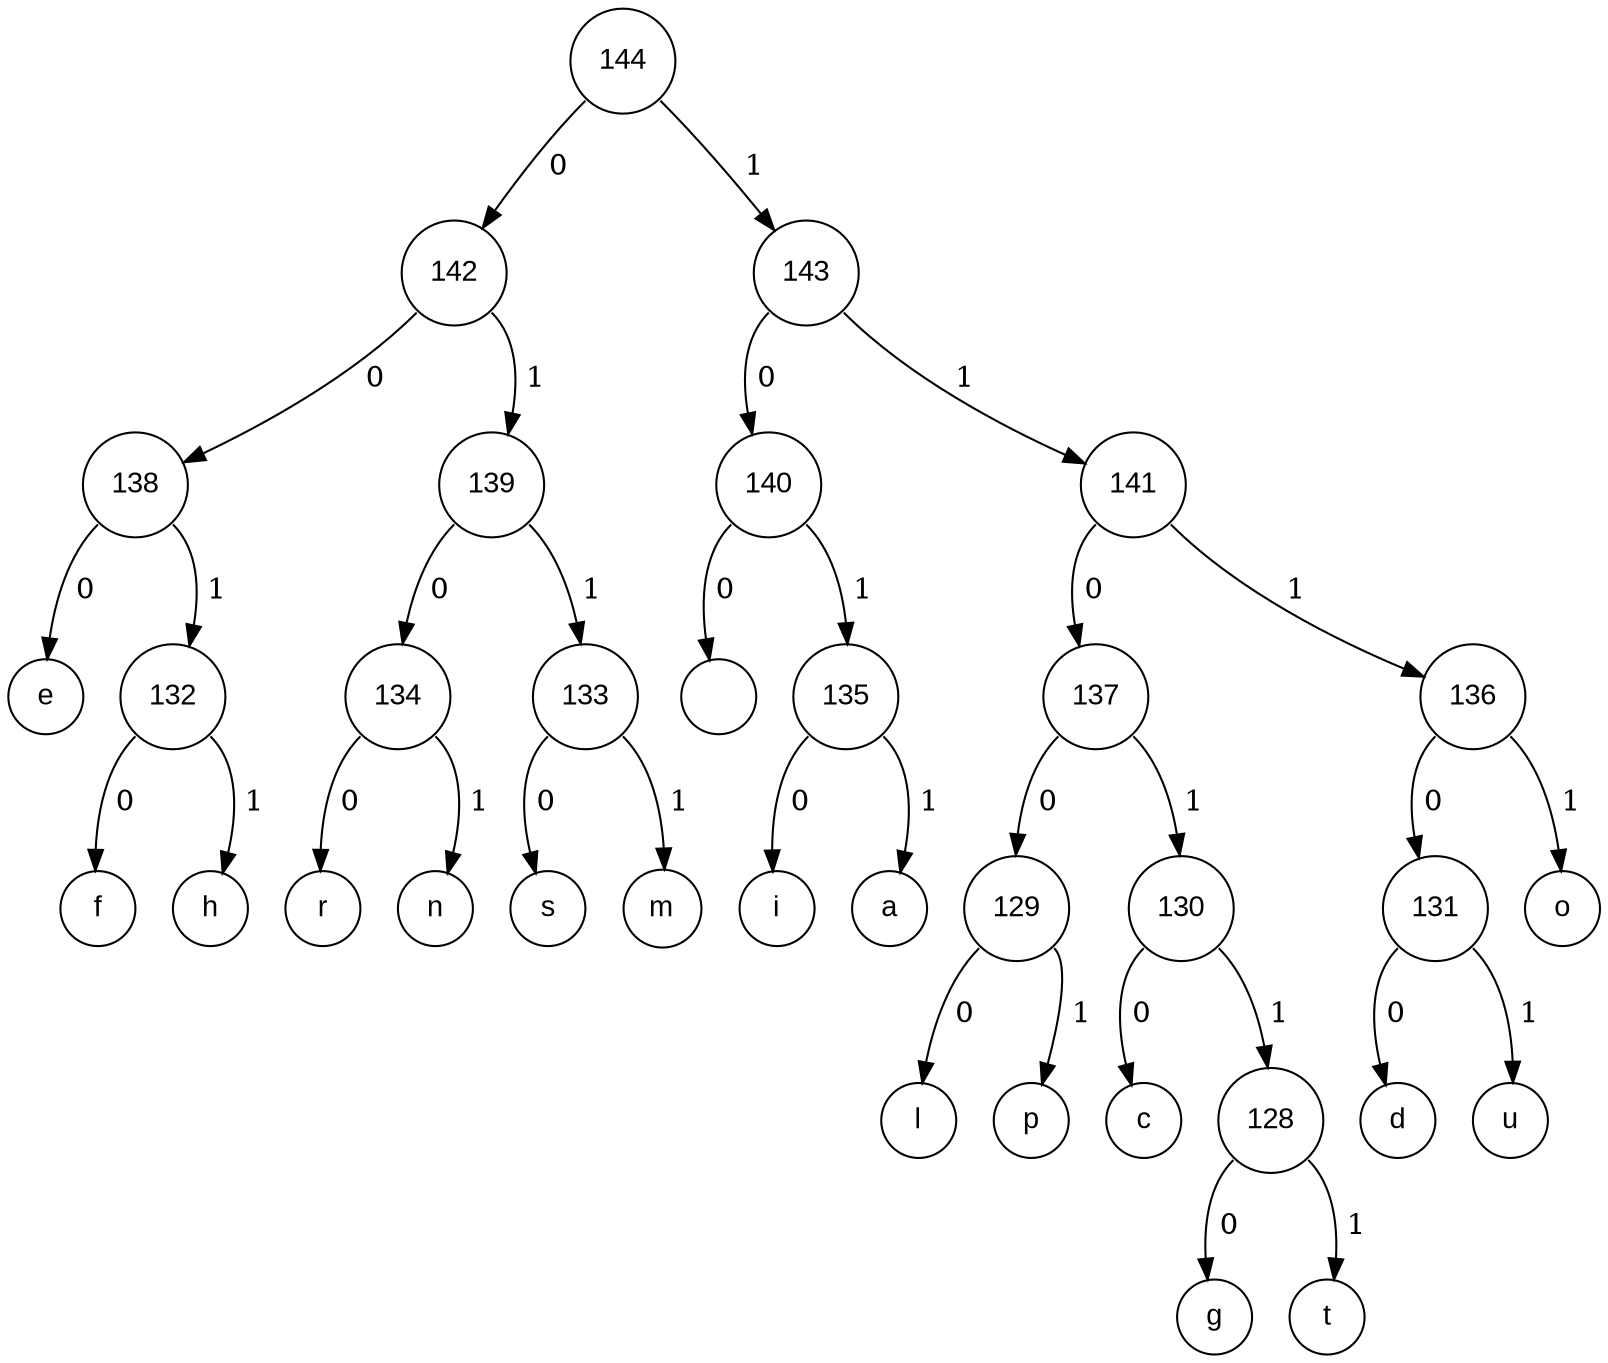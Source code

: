 digraph POT_test {
node [fontname="Arial", shape="circle", width=0.5];
144 [label = "144"]
142 [label = "142"]
138 [label = "138"]
101 [label = "e"]
132 [label = "132"]
102 [label = "f"]
104 [label = "h"]
132:sw -> 102 [label = " 0"]
132:se -> 104 [label = " 1"]
138:sw -> 101 [label = " 0"]
138:se -> 132 [label = " 1"]
139 [label = "139"]
134 [label = "134"]
114 [label = "r"]
110 [label = "n"]
134:sw -> 114 [label = " 0"]
134:se -> 110 [label = " 1"]
133 [label = "133"]
115 [label = "s"]
109 [label = "m"]
133:sw -> 115 [label = " 0"]
133:se -> 109 [label = " 1"]
139:sw -> 134 [label = " 0"]
139:se -> 133 [label = " 1"]
142:sw -> 138 [label = " 0"]
142:se -> 139 [label = " 1"]
143 [label = "143"]
140 [label = "140"]
32 [label = " "]
135 [label = "135"]
105 [label = "i"]
97 [label = "a"]
135:sw -> 105 [label = " 0"]
135:se -> 97 [label = " 1"]
140:sw -> 32 [label = " 0"]
140:se -> 135 [label = " 1"]
141 [label = "141"]
137 [label = "137"]
129 [label = "129"]
108 [label = "l"]
112 [label = "p"]
129:sw -> 108 [label = " 0"]
129:se -> 112 [label = " 1"]
130 [label = "130"]
99 [label = "c"]
128 [label = "128"]
103 [label = "g"]
116 [label = "t"]
128:sw -> 103 [label = " 0"]
128:se -> 116 [label = " 1"]
130:sw -> 99 [label = " 0"]
130:se -> 128 [label = " 1"]
137:sw -> 129 [label = " 0"]
137:se -> 130 [label = " 1"]
136 [label = "136"]
131 [label = "131"]
100 [label = "d"]
117 [label = "u"]
131:sw -> 100 [label = " 0"]
131:se -> 117 [label = " 1"]
111 [label = "o"]
136:sw -> 131 [label = " 0"]
136:se -> 111 [label = " 1"]
141:sw -> 137 [label = " 0"]
141:se -> 136 [label = " 1"]
143:sw -> 140 [label = " 0"]
143:se -> 141 [label = " 1"]
144:sw -> 142 [label = " 0"]
144:se -> 143 [label = " 1"]
}
